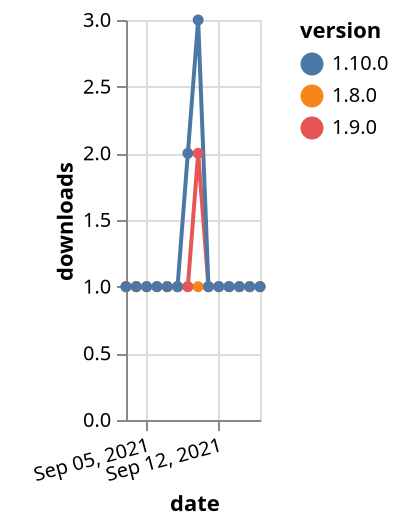 {"$schema": "https://vega.github.io/schema/vega-lite/v5.json", "description": "A simple bar chart with embedded data.", "data": {"values": [{"date": "2021-09-03", "total": 215, "delta": 1, "version": "1.8.0"}, {"date": "2021-09-04", "total": 216, "delta": 1, "version": "1.8.0"}, {"date": "2021-09-05", "total": 217, "delta": 1, "version": "1.8.0"}, {"date": "2021-09-06", "total": 218, "delta": 1, "version": "1.8.0"}, {"date": "2021-09-07", "total": 219, "delta": 1, "version": "1.8.0"}, {"date": "2021-09-08", "total": 220, "delta": 1, "version": "1.8.0"}, {"date": "2021-09-09", "total": 221, "delta": 1, "version": "1.8.0"}, {"date": "2021-09-10", "total": 222, "delta": 1, "version": "1.8.0"}, {"date": "2021-09-11", "total": 223, "delta": 1, "version": "1.8.0"}, {"date": "2021-09-12", "total": 224, "delta": 1, "version": "1.8.0"}, {"date": "2021-09-13", "total": 225, "delta": 1, "version": "1.8.0"}, {"date": "2021-09-14", "total": 226, "delta": 1, "version": "1.8.0"}, {"date": "2021-09-15", "total": 227, "delta": 1, "version": "1.8.0"}, {"date": "2021-09-16", "total": 228, "delta": 1, "version": "1.8.0"}, {"date": "2021-09-03", "total": 168, "delta": 1, "version": "1.9.0"}, {"date": "2021-09-04", "total": 169, "delta": 1, "version": "1.9.0"}, {"date": "2021-09-05", "total": 170, "delta": 1, "version": "1.9.0"}, {"date": "2021-09-06", "total": 171, "delta": 1, "version": "1.9.0"}, {"date": "2021-09-07", "total": 172, "delta": 1, "version": "1.9.0"}, {"date": "2021-09-08", "total": 173, "delta": 1, "version": "1.9.0"}, {"date": "2021-09-09", "total": 174, "delta": 1, "version": "1.9.0"}, {"date": "2021-09-10", "total": 176, "delta": 2, "version": "1.9.0"}, {"date": "2021-09-11", "total": 177, "delta": 1, "version": "1.9.0"}, {"date": "2021-09-12", "total": 178, "delta": 1, "version": "1.9.0"}, {"date": "2021-09-13", "total": 179, "delta": 1, "version": "1.9.0"}, {"date": "2021-09-14", "total": 180, "delta": 1, "version": "1.9.0"}, {"date": "2021-09-15", "total": 181, "delta": 1, "version": "1.9.0"}, {"date": "2021-09-16", "total": 182, "delta": 1, "version": "1.9.0"}, {"date": "2021-09-03", "total": 289, "delta": 1, "version": "1.10.0"}, {"date": "2021-09-04", "total": 290, "delta": 1, "version": "1.10.0"}, {"date": "2021-09-05", "total": 291, "delta": 1, "version": "1.10.0"}, {"date": "2021-09-06", "total": 292, "delta": 1, "version": "1.10.0"}, {"date": "2021-09-07", "total": 293, "delta": 1, "version": "1.10.0"}, {"date": "2021-09-08", "total": 294, "delta": 1, "version": "1.10.0"}, {"date": "2021-09-09", "total": 296, "delta": 2, "version": "1.10.0"}, {"date": "2021-09-10", "total": 299, "delta": 3, "version": "1.10.0"}, {"date": "2021-09-11", "total": 300, "delta": 1, "version": "1.10.0"}, {"date": "2021-09-12", "total": 301, "delta": 1, "version": "1.10.0"}, {"date": "2021-09-13", "total": 302, "delta": 1, "version": "1.10.0"}, {"date": "2021-09-14", "total": 303, "delta": 1, "version": "1.10.0"}, {"date": "2021-09-15", "total": 304, "delta": 1, "version": "1.10.0"}, {"date": "2021-09-16", "total": 305, "delta": 1, "version": "1.10.0"}]}, "width": "container", "mark": {"type": "line", "point": {"filled": true}}, "encoding": {"x": {"field": "date", "type": "temporal", "timeUnit": "yearmonthdate", "title": "date", "axis": {"labelAngle": -15}}, "y": {"field": "delta", "type": "quantitative", "title": "downloads"}, "color": {"field": "version", "type": "nominal"}, "tooltip": {"field": "delta"}}}